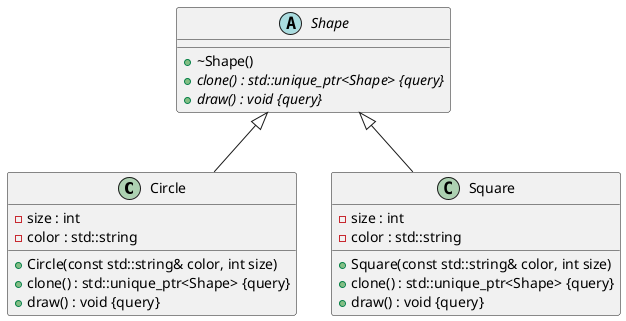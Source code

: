 @startuml





/' Objects '/

class Circle {
	+Circle(const std::string& color, int size)
	-size : int
	-color : std::string
	+clone() : std::unique_ptr<Shape> {query}
	+draw() : void {query}
}


abstract class Shape {
	+~Shape()
	+{abstract} clone() : std::unique_ptr<Shape> {query}
	+{abstract} draw() : void {query}
}


class Square {
	+Square(const std::string& color, int size)
	-size : int
	-color : std::string
	+clone() : std::unique_ptr<Shape> {query}
	+draw() : void {query}
}





/' Inheritance relationships '/

Shape <|-- Circle


Shape <|-- Square





/' Aggregation relationships '/





/' Nested objects '/



@enduml
